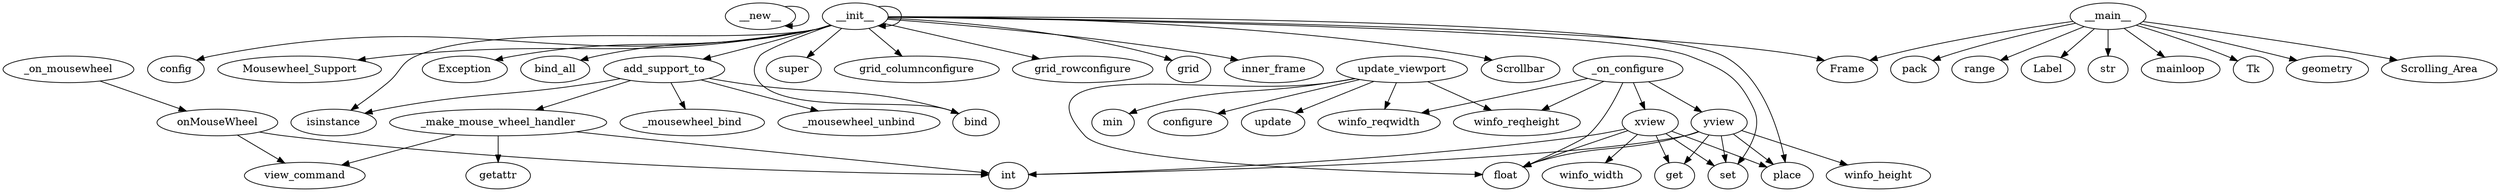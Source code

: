 digraph  {
__new__;
__init__;
isinstance;
Exception;
bind_all;
_on_mousewheel;
onMouseWheel;
_mousewheel_bind;
_mousewheel_unbind;
add_support_to;
_make_mouse_wheel_handler;
bind;
view_command;
int;
getattr;
super;
grid_columnconfigure;
grid_rowconfigure;
Frame;
grid;
inner_frame;
place;
Scrollbar;
set;
config;
Mousewheel_Support;
update_viewport;
update;
float;
winfo_reqheight;
winfo_reqwidth;
min;
configure;
_on_configure;
xview;
yview;
winfo_width;
get;
winfo_height;
__main__;
Tk;
geometry;
Scrolling_Area;
pack;
range;
Label;
str;
mainloop;
__new__ -> __new__;
__init__ -> isinstance;
__init__ -> Exception;
__init__ -> bind_all;
__init__ -> __init__;
__init__ -> super;
__init__ -> grid_columnconfigure;
__init__ -> grid_rowconfigure;
__init__ -> Frame;
__init__ -> grid;
__init__ -> inner_frame;
__init__ -> place;
__init__ -> Scrollbar;
__init__ -> set;
__init__ -> config;
__init__ -> bind;
__init__ -> add_support_to;
__init__ -> Mousewheel_Support;
_on_mousewheel -> onMouseWheel;
onMouseWheel -> view_command;
onMouseWheel -> int;
add_support_to -> _make_mouse_wheel_handler;
add_support_to -> bind;
add_support_to -> _mousewheel_bind;
add_support_to -> _mousewheel_unbind;
add_support_to -> isinstance;
_make_mouse_wheel_handler -> getattr;
_make_mouse_wheel_handler -> view_command;
_make_mouse_wheel_handler -> int;
update_viewport -> update;
update_viewport -> float;
update_viewport -> winfo_reqheight;
update_viewport -> winfo_reqwidth;
update_viewport -> min;
update_viewport -> configure;
_on_configure -> float;
_on_configure -> winfo_reqheight;
_on_configure -> winfo_reqwidth;
_on_configure -> xview;
_on_configure -> yview;
xview -> float;
xview -> winfo_width;
xview -> get;
xview -> int;
xview -> place;
xview -> set;
yview -> float;
yview -> winfo_height;
yview -> get;
yview -> int;
yview -> place;
yview -> set;
__main__ -> Tk;
__main__ -> geometry;
__main__ -> Scrolling_Area;
__main__ -> pack;
__main__ -> range;
__main__ -> Frame;
__main__ -> Label;
__main__ -> str;
__main__ -> mainloop;
}
